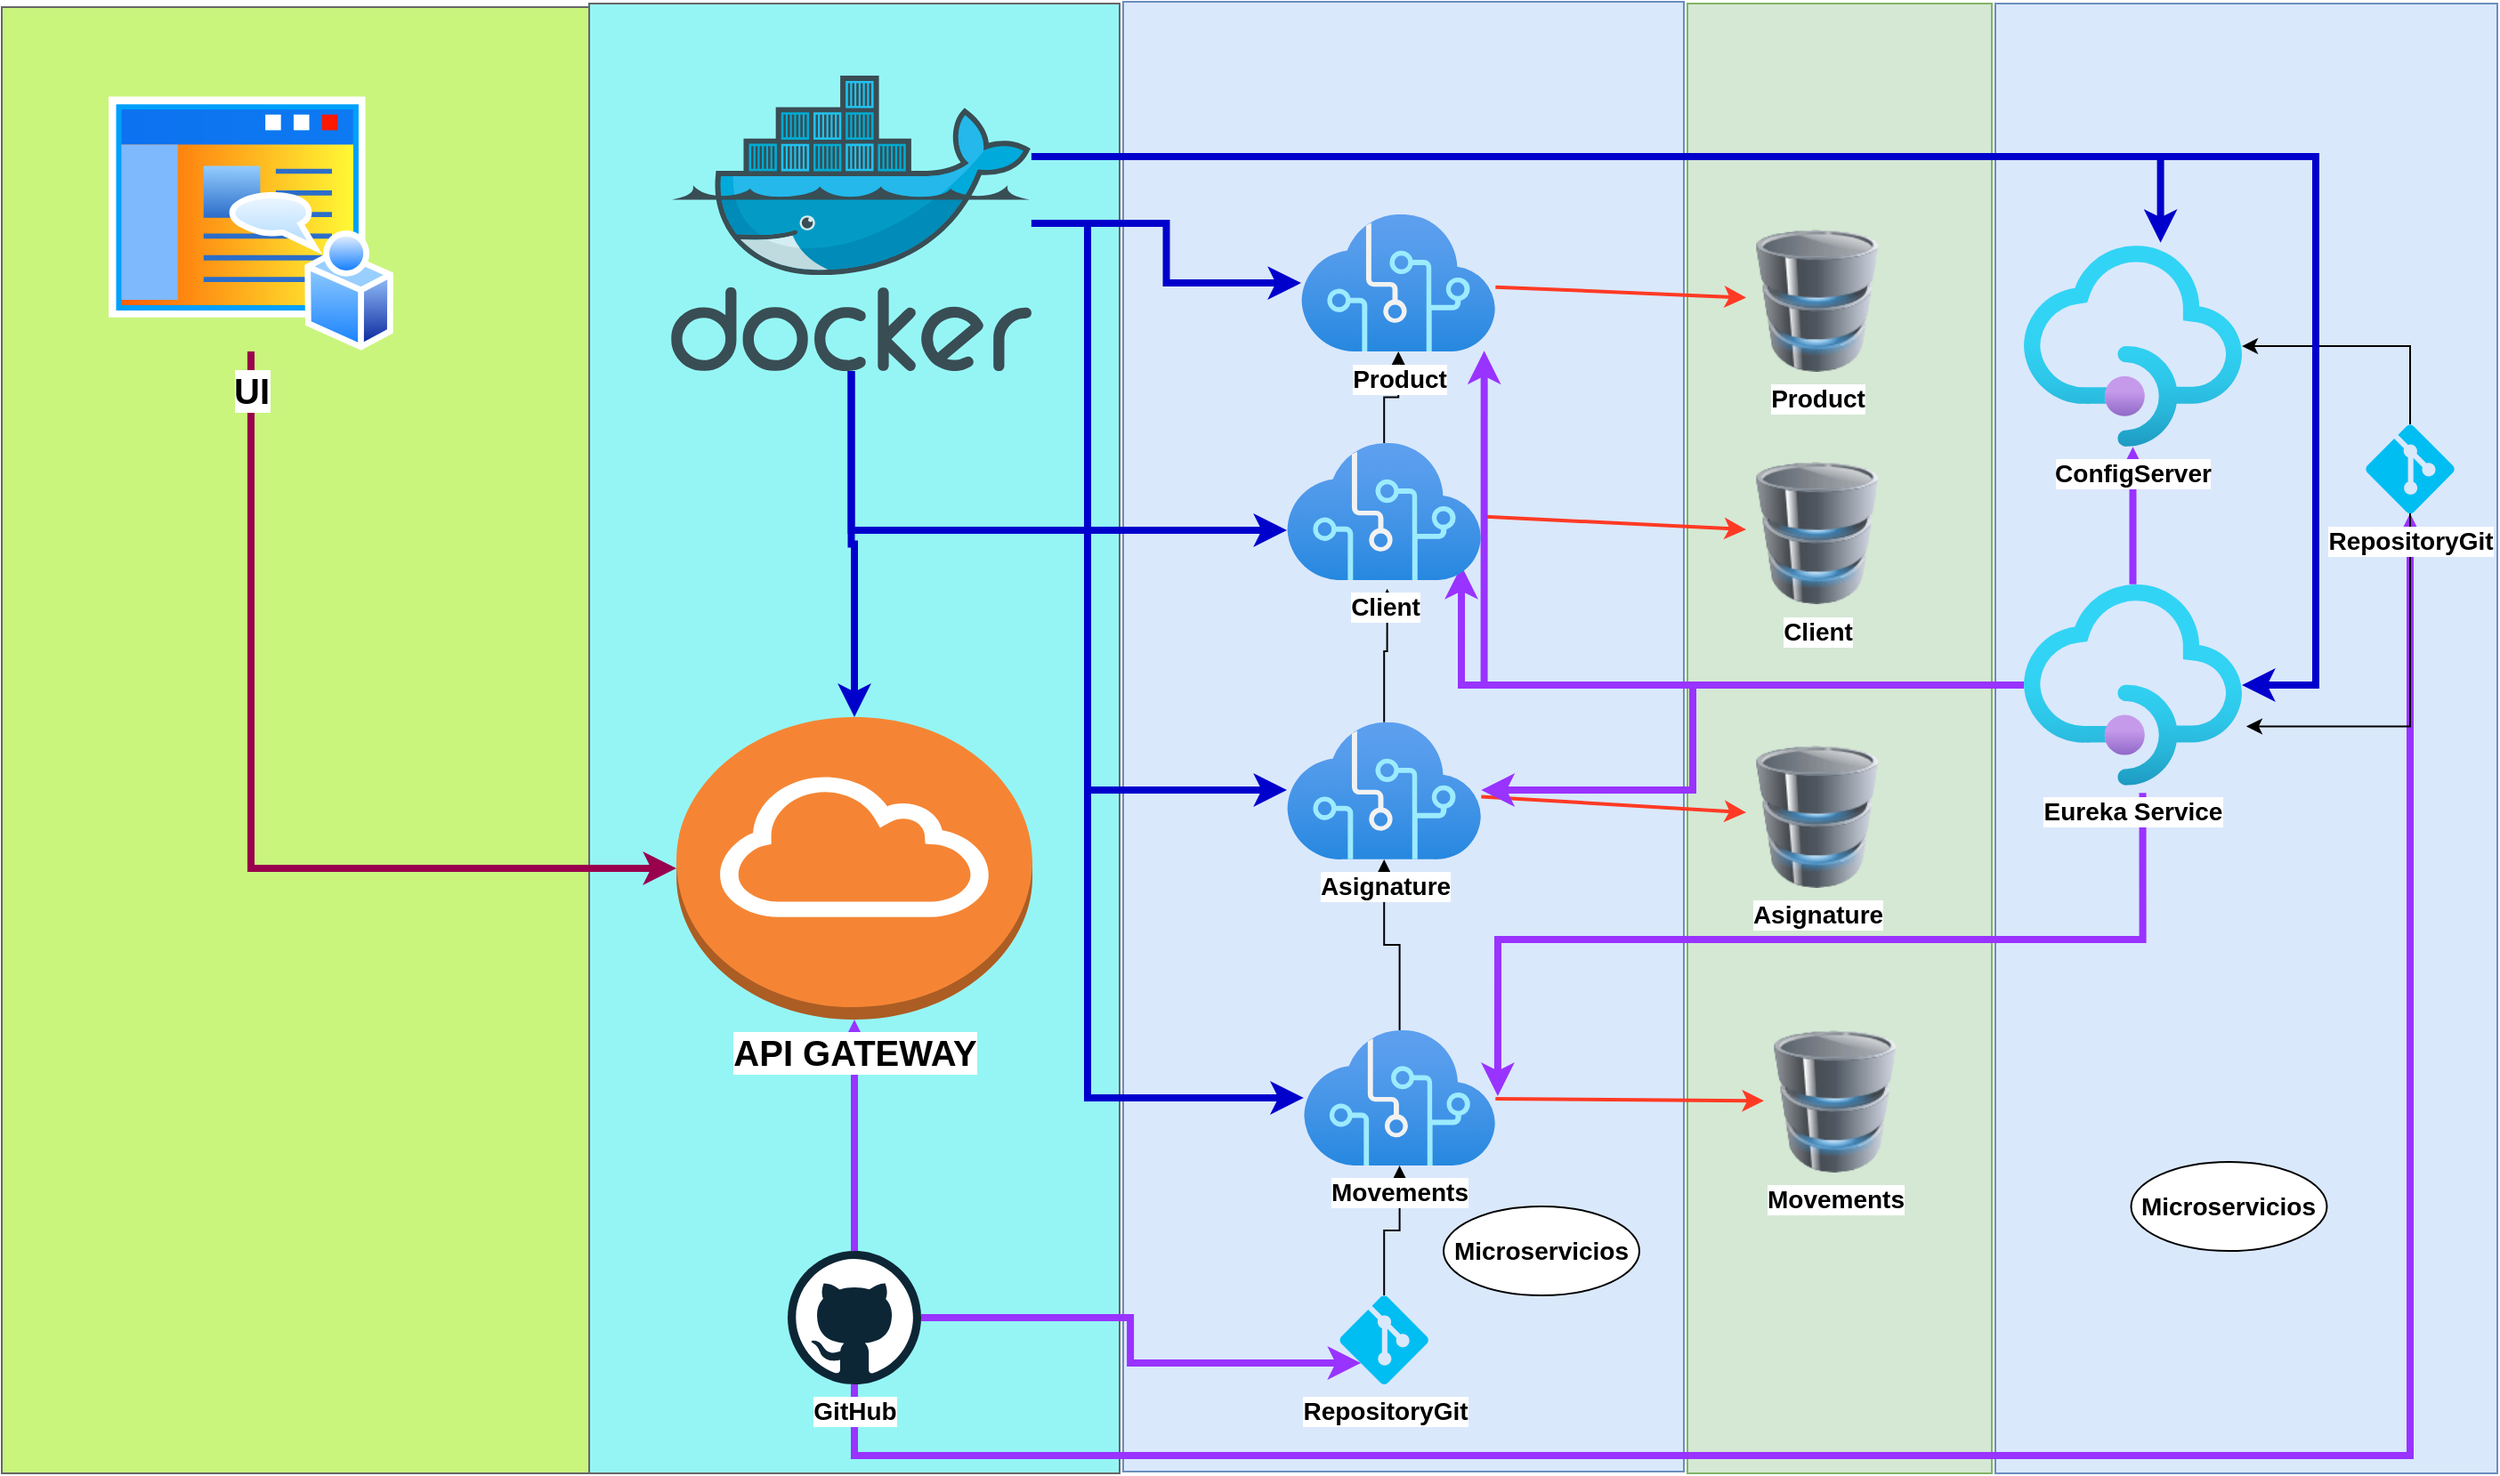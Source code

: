 <mxfile version="16.5.3" type="github">
  <diagram id="I9oDGClTtLo3D-e7rfP1" name="Page-1">
    <mxGraphModel dx="2076" dy="1094" grid="1" gridSize="10" guides="1" tooltips="1" connect="1" arrows="1" fold="1" page="1" pageScale="1" pageWidth="827" pageHeight="1169" math="0" shadow="0">
      <root>
        <mxCell id="0" />
        <mxCell id="1" parent="0" />
        <mxCell id="t9oLwhMx5HOXyN6hdXH--61" value="" style="rounded=0;whiteSpace=wrap;html=1;fillColor=#95F5F5;strokeColor=#666666;fontColor=#333333;" vertex="1" parent="1">
          <mxGeometry x="710" y="14" width="298" height="826" as="geometry" />
        </mxCell>
        <mxCell id="t9oLwhMx5HOXyN6hdXH--49" value="" style="rounded=0;whiteSpace=wrap;html=1;fillColor=#dae8fc;strokeColor=#6c8ebf;" vertex="1" parent="1">
          <mxGeometry x="1500" y="14" width="282" height="826" as="geometry" />
        </mxCell>
        <mxCell id="t9oLwhMx5HOXyN6hdXH--1" value="" style="rounded=0;whiteSpace=wrap;html=1;fillColor=#C9F57D;strokeColor=#666666;fontColor=#333333;" vertex="1" parent="1">
          <mxGeometry x="380" y="16" width="330" height="824" as="geometry" />
        </mxCell>
        <mxCell id="t9oLwhMx5HOXyN6hdXH--2" value="" style="rounded=0;whiteSpace=wrap;html=1;fillColor=#dae8fc;strokeColor=#6c8ebf;" vertex="1" parent="1">
          <mxGeometry x="1010" y="13" width="315" height="826" as="geometry" />
        </mxCell>
        <mxCell id="t9oLwhMx5HOXyN6hdXH--3" value="" style="rounded=0;whiteSpace=wrap;html=1;fillColor=#d5e8d4;strokeColor=#82b366;" vertex="1" parent="1">
          <mxGeometry x="1327" y="14" width="171" height="826" as="geometry" />
        </mxCell>
        <mxCell id="t9oLwhMx5HOXyN6hdXH--5" value="" style="endArrow=classic;html=1;rounded=0;fontColor=#FF142C;labelBackgroundColor=#FF142C;strokeColor=#FF3A24;strokeWidth=2;" edge="1" parent="1" target="t9oLwhMx5HOXyN6hdXH--7" source="t9oLwhMx5HOXyN6hdXH--10">
          <mxGeometry width="50" height="50" relative="1" as="geometry">
            <mxPoint x="993.16" y="752.47" as="sourcePoint" />
            <mxPoint x="1073.16" y="745.197" as="targetPoint" />
          </mxGeometry>
        </mxCell>
        <mxCell id="t9oLwhMx5HOXyN6hdXH--6" value="&lt;font color=&quot;#000000&quot; style=&quot;font-size: 14px&quot;&gt;&lt;b&gt;Client&lt;/b&gt;&lt;/font&gt;" style="image;html=1;image=img/lib/clip_art/computers/Database_128x128.png;fontColor=#FF142C;" vertex="1" parent="1">
          <mxGeometry x="1360.0" y="271.54" width="80" height="80" as="geometry" />
        </mxCell>
        <mxCell id="t9oLwhMx5HOXyN6hdXH--7" value="&lt;font color=&quot;#000000&quot; style=&quot;font-size: 14px&quot;&gt;&lt;b&gt;Product&lt;/b&gt;&lt;/font&gt;" style="image;html=1;image=img/lib/clip_art/computers/Database_128x128.png;fontColor=#FF142C;" vertex="1" parent="1">
          <mxGeometry x="1360" y="141" width="80" height="80" as="geometry" />
        </mxCell>
        <mxCell id="t9oLwhMx5HOXyN6hdXH--8" value="&lt;font color=&quot;#000000&quot; size=&quot;1&quot;&gt;&lt;b style=&quot;font-size: 14px&quot;&gt;Movements&lt;/b&gt;&lt;/font&gt;" style="image;html=1;image=img/lib/clip_art/computers/Database_128x128.png;fontColor=#FF142C;" vertex="1" parent="1">
          <mxGeometry x="1370.0" y="591" width="80" height="80" as="geometry" />
        </mxCell>
        <mxCell id="t9oLwhMx5HOXyN6hdXH--52" style="edgeStyle=orthogonalEdgeStyle;rounded=0;orthogonalLoop=1;jettySize=auto;html=1;fontSize=14;fontColor=#000000;" edge="1" parent="1" source="t9oLwhMx5HOXyN6hdXH--11" target="t9oLwhMx5HOXyN6hdXH--14">
          <mxGeometry relative="1" as="geometry" />
        </mxCell>
        <mxCell id="t9oLwhMx5HOXyN6hdXH--13" value="&lt;font color=&quot;#000000&quot; style=&quot;font-size: 14px&quot;&gt;&lt;b&gt;Asignature&lt;/b&gt;&lt;/font&gt;" style="image;html=1;image=img/lib/clip_art/computers/Database_128x128.png;fontColor=#FF142C;" vertex="1" parent="1">
          <mxGeometry x="1360.0" y="431.0" width="80" height="80" as="geometry" />
        </mxCell>
        <mxCell id="t9oLwhMx5HOXyN6hdXH--53" style="edgeStyle=orthogonalEdgeStyle;rounded=0;orthogonalLoop=1;jettySize=auto;html=1;entryX=0.516;entryY=1.062;entryDx=0;entryDy=0;entryPerimeter=0;fontSize=14;fontColor=#000000;" edge="1" parent="1" source="t9oLwhMx5HOXyN6hdXH--14" target="t9oLwhMx5HOXyN6hdXH--9">
          <mxGeometry relative="1" as="geometry" />
        </mxCell>
        <mxCell id="t9oLwhMx5HOXyN6hdXH--14" value="&lt;font style=&quot;font-size: 14px&quot;&gt;&lt;b&gt;Asignature&lt;/b&gt;&lt;/font&gt;" style="aspect=fixed;html=1;points=[];align=center;image;fontSize=12;image=img/lib/azure2/ai_machine_learning/Cognitive_Services.svg;fontColor=#000000;" vertex="1" parent="1">
          <mxGeometry x="1102" y="417.92" width="109.17" height="77.06" as="geometry" />
        </mxCell>
        <mxCell id="t9oLwhMx5HOXyN6hdXH--15" value="" style="endArrow=classic;html=1;rounded=0;fontColor=#FF142C;labelBackgroundColor=#FF142C;strokeColor=#FF3A24;strokeWidth=2;" edge="1" parent="1" source="t9oLwhMx5HOXyN6hdXH--9" target="t9oLwhMx5HOXyN6hdXH--6">
          <mxGeometry width="50" height="50" relative="1" as="geometry">
            <mxPoint x="1320.0" y="301.54" as="sourcePoint" />
            <mxPoint x="1320.0" y="394.48" as="targetPoint" />
          </mxGeometry>
        </mxCell>
        <mxCell id="t9oLwhMx5HOXyN6hdXH--16" value="" style="endArrow=classic;html=1;rounded=0;fontColor=#FF142C;labelBackgroundColor=#FF142C;strokeColor=#FF3A24;strokeWidth=2;" edge="1" parent="1" source="t9oLwhMx5HOXyN6hdXH--14" target="t9oLwhMx5HOXyN6hdXH--13">
          <mxGeometry width="50" height="50" relative="1" as="geometry">
            <mxPoint x="1410.57" y="751.0" as="sourcePoint" />
            <mxPoint x="1410.57" y="843.94" as="targetPoint" />
          </mxGeometry>
        </mxCell>
        <mxCell id="t9oLwhMx5HOXyN6hdXH--17" value="" style="endArrow=classic;html=1;rounded=0;fontColor=#FF142C;labelBackgroundColor=#FF142C;strokeColor=#FF3A24;strokeWidth=2;" edge="1" parent="1" source="t9oLwhMx5HOXyN6hdXH--11" target="t9oLwhMx5HOXyN6hdXH--8">
          <mxGeometry width="50" height="50" relative="1" as="geometry">
            <mxPoint x="1622.16" y="751.0" as="sourcePoint" />
            <mxPoint x="1622.16" y="843.94" as="targetPoint" />
          </mxGeometry>
        </mxCell>
        <mxCell id="t9oLwhMx5HOXyN6hdXH--62" style="edgeStyle=orthogonalEdgeStyle;rounded=0;orthogonalLoop=1;jettySize=auto;html=1;entryX=0.24;entryY=0.76;entryDx=0;entryDy=0;entryPerimeter=0;fontSize=20;fontColor=#000000;strokeColor=#9933FF;strokeWidth=4;" edge="1" parent="1" source="t9oLwhMx5HOXyN6hdXH--24" target="t9oLwhMx5HOXyN6hdXH--50">
          <mxGeometry relative="1" as="geometry" />
        </mxCell>
        <mxCell id="t9oLwhMx5HOXyN6hdXH--63" style="edgeStyle=orthogonalEdgeStyle;rounded=0;orthogonalLoop=1;jettySize=auto;html=1;entryX=0.5;entryY=1;entryDx=0;entryDy=0;entryPerimeter=0;fontSize=20;fontColor=#000000;strokeColor=#9933FF;strokeWidth=4;" edge="1" parent="1" source="t9oLwhMx5HOXyN6hdXH--24" target="t9oLwhMx5HOXyN6hdXH--40">
          <mxGeometry relative="1" as="geometry">
            <Array as="points">
              <mxPoint x="859" y="830" />
              <mxPoint x="1733" y="830" />
            </Array>
          </mxGeometry>
        </mxCell>
        <mxCell id="t9oLwhMx5HOXyN6hdXH--66" style="edgeStyle=orthogonalEdgeStyle;rounded=0;orthogonalLoop=1;jettySize=auto;html=1;fontSize=20;fontColor=#000000;strokeColor=#9933FF;strokeWidth=4;" edge="1" parent="1" source="t9oLwhMx5HOXyN6hdXH--24" target="t9oLwhMx5HOXyN6hdXH--65">
          <mxGeometry relative="1" as="geometry" />
        </mxCell>
        <mxCell id="t9oLwhMx5HOXyN6hdXH--24" value="GitHub" style="dashed=0;outlineConnect=0;html=1;align=center;labelPosition=center;verticalLabelPosition=bottom;verticalAlign=top;shape=mxgraph.weblogos.github;fontSize=14;fontStyle=1;labelBackgroundColor=default;" vertex="1" parent="1">
          <mxGeometry x="821.5" y="715" width="75" height="75" as="geometry" />
        </mxCell>
        <mxCell id="t9oLwhMx5HOXyN6hdXH--67" style="edgeStyle=orthogonalEdgeStyle;rounded=0;orthogonalLoop=1;jettySize=auto;html=1;fontSize=20;fontColor=#000000;strokeColor=#99004D;strokeWidth=4;" edge="1" parent="1" source="t9oLwhMx5HOXyN6hdXH--26" target="t9oLwhMx5HOXyN6hdXH--65">
          <mxGeometry relative="1" as="geometry">
            <Array as="points">
              <mxPoint x="520" y="500" />
            </Array>
          </mxGeometry>
        </mxCell>
        <mxCell id="t9oLwhMx5HOXyN6hdXH--26" value="&lt;font style=&quot;font-size: 20px&quot;&gt;UI&lt;/font&gt;" style="aspect=fixed;perimeter=ellipsePerimeter;html=1;align=center;shadow=0;dashed=0;spacingTop=3;image;image=img/lib/active_directory/home_page.svg;fillColor=#95F5F5;fontSize=14;fontStyle=1" vertex="1" parent="1">
          <mxGeometry x="440" y="65.53" width="160" height="144" as="geometry" />
        </mxCell>
        <mxCell id="t9oLwhMx5HOXyN6hdXH--28" value="Microservicios" style="ellipse;whiteSpace=wrap;html=1;align=center;newEdgeStyle={&quot;edgeStyle&quot;:&quot;entityRelationEdgeStyle&quot;,&quot;startArrow&quot;:&quot;none&quot;,&quot;endArrow&quot;:&quot;none&quot;,&quot;segment&quot;:10,&quot;curved&quot;:1};treeFolding=1;treeMoving=1;fontSize=14;fillColor=#FFFFFF;fontStyle=1" vertex="1" collapsed="1" parent="1">
          <mxGeometry x="1190" y="690" width="110" height="50" as="geometry" />
        </mxCell>
        <mxCell id="t9oLwhMx5HOXyN6hdXH--44" style="edgeStyle=orthogonalEdgeStyle;rounded=0;orthogonalLoop=1;jettySize=auto;html=1;" edge="1" parent="1" source="t9oLwhMx5HOXyN6hdXH--40" target="t9oLwhMx5HOXyN6hdXH--12">
          <mxGeometry relative="1" as="geometry">
            <Array as="points">
              <mxPoint x="1733" y="206.54" />
            </Array>
          </mxGeometry>
        </mxCell>
        <mxCell id="t9oLwhMx5HOXyN6hdXH--45" style="edgeStyle=orthogonalEdgeStyle;rounded=0;orthogonalLoop=1;jettySize=auto;html=1;exitX=0.5;exitY=1;exitDx=0;exitDy=0;exitPerimeter=0;entryX=1.02;entryY=0.706;entryDx=0;entryDy=0;entryPerimeter=0;" edge="1" parent="1" source="t9oLwhMx5HOXyN6hdXH--40" target="t9oLwhMx5HOXyN6hdXH--43">
          <mxGeometry relative="1" as="geometry">
            <Array as="points">
              <mxPoint x="1733" y="420.54" />
            </Array>
          </mxGeometry>
        </mxCell>
        <mxCell id="t9oLwhMx5HOXyN6hdXH--40" value="&lt;font style=&quot;font-size: 14px&quot;&gt;&lt;b&gt;RepositoryGit&lt;/b&gt;&lt;/font&gt;" style="verticalLabelPosition=bottom;html=1;verticalAlign=top;align=center;strokeColor=none;fillColor=#00BEF2;shape=mxgraph.azure.git_repository;labelBackgroundColor=default;" vertex="1" parent="1">
          <mxGeometry x="1708" y="250.54" width="50" height="50" as="geometry" />
        </mxCell>
        <mxCell id="t9oLwhMx5HOXyN6hdXH--41" value="" style="shape=image;verticalLabelPosition=bottom;labelBackgroundColor=default;verticalAlign=top;aspect=fixed;imageAspect=0;image=https://assets-global.website-files.com/5f1c75e63b2f950eb473d3e4/603c5eb831820c3ce6a8f057_603a1586fa052d17fc2a6929_MongoDBAtlas.png;" vertex="1" parent="1">
          <mxGeometry x="1380" y="707.5" width="90" height="90" as="geometry" />
        </mxCell>
        <mxCell id="t9oLwhMx5HOXyN6hdXH--55" style="edgeStyle=orthogonalEdgeStyle;rounded=0;orthogonalLoop=1;jettySize=auto;html=1;fontSize=14;fontColor=#000000;strokeColor=#9933FF;strokeWidth=4;" edge="1" parent="1" source="t9oLwhMx5HOXyN6hdXH--43" target="t9oLwhMx5HOXyN6hdXH--14">
          <mxGeometry relative="1" as="geometry">
            <Array as="points">
              <mxPoint x="1330" y="397" />
              <mxPoint x="1330" y="456" />
            </Array>
          </mxGeometry>
        </mxCell>
        <mxCell id="t9oLwhMx5HOXyN6hdXH--56" style="edgeStyle=orthogonalEdgeStyle;rounded=0;orthogonalLoop=1;jettySize=auto;html=1;entryX=0.898;entryY=0.895;entryDx=0;entryDy=0;entryPerimeter=0;fontSize=14;fontColor=#000000;strokeColor=#9933FF;strokeWidth=4;" edge="1" parent="1" source="t9oLwhMx5HOXyN6hdXH--43" target="t9oLwhMx5HOXyN6hdXH--9">
          <mxGeometry relative="1" as="geometry" />
        </mxCell>
        <mxCell id="t9oLwhMx5HOXyN6hdXH--57" style="edgeStyle=orthogonalEdgeStyle;rounded=0;orthogonalLoop=1;jettySize=auto;html=1;entryX=0.942;entryY=0.995;entryDx=0;entryDy=0;entryPerimeter=0;fontSize=14;fontColor=#000000;strokeColor=#9933FF;strokeWidth=4;" edge="1" parent="1" source="t9oLwhMx5HOXyN6hdXH--43" target="t9oLwhMx5HOXyN6hdXH--10">
          <mxGeometry relative="1" as="geometry" />
        </mxCell>
        <mxCell id="t9oLwhMx5HOXyN6hdXH--58" style="edgeStyle=orthogonalEdgeStyle;rounded=0;orthogonalLoop=1;jettySize=auto;html=1;entryX=1.012;entryY=0.486;entryDx=0;entryDy=0;entryPerimeter=0;fontSize=14;fontColor=#000000;strokeColor=#9933FF;strokeWidth=4;exitX=0.545;exitY=1.037;exitDx=0;exitDy=0;exitPerimeter=0;" edge="1" parent="1" source="t9oLwhMx5HOXyN6hdXH--43" target="t9oLwhMx5HOXyN6hdXH--11">
          <mxGeometry relative="1" as="geometry">
            <Array as="points">
              <mxPoint x="1583" y="540" />
              <mxPoint x="1221" y="540" />
            </Array>
          </mxGeometry>
        </mxCell>
        <mxCell id="t9oLwhMx5HOXyN6hdXH--60" style="edgeStyle=orthogonalEdgeStyle;rounded=0;orthogonalLoop=1;jettySize=auto;html=1;fontSize=14;fontColor=#000000;strokeColor=#9933FF;strokeWidth=4;" edge="1" parent="1" source="t9oLwhMx5HOXyN6hdXH--43" target="t9oLwhMx5HOXyN6hdXH--12">
          <mxGeometry relative="1" as="geometry" />
        </mxCell>
        <mxCell id="t9oLwhMx5HOXyN6hdXH--43" value="&lt;font style=&quot;font-size: 14px&quot;&gt;&lt;b&gt;Eureka Service&lt;/b&gt;&lt;/font&gt;" style="aspect=fixed;html=1;points=[];align=center;image;fontSize=12;image=img/lib/azure2/app_services/API_Management_Services.svg;fontColor=#000000;" vertex="1" parent="1">
          <mxGeometry x="1516" y="340.39" width="122.5" height="113.07" as="geometry" />
        </mxCell>
        <mxCell id="t9oLwhMx5HOXyN6hdXH--54" style="edgeStyle=orthogonalEdgeStyle;rounded=0;orthogonalLoop=1;jettySize=auto;html=1;fontSize=14;fontColor=#000000;" edge="1" parent="1" source="t9oLwhMx5HOXyN6hdXH--9" target="t9oLwhMx5HOXyN6hdXH--10">
          <mxGeometry relative="1" as="geometry" />
        </mxCell>
        <mxCell id="t9oLwhMx5HOXyN6hdXH--9" value="&lt;font style=&quot;font-size: 14px&quot;&gt;&lt;b&gt;Client&lt;/b&gt;&lt;/font&gt;" style="aspect=fixed;html=1;points=[];align=center;image;fontSize=12;image=img/lib/azure2/ai_machine_learning/Cognitive_Services.svg;fontColor=#000000;" vertex="1" parent="1">
          <mxGeometry x="1102" y="261" width="109.17" height="77.06" as="geometry" />
        </mxCell>
        <mxCell id="t9oLwhMx5HOXyN6hdXH--48" value="Microservicios" style="ellipse;whiteSpace=wrap;html=1;align=center;newEdgeStyle={&quot;edgeStyle&quot;:&quot;entityRelationEdgeStyle&quot;,&quot;startArrow&quot;:&quot;none&quot;,&quot;endArrow&quot;:&quot;none&quot;,&quot;segment&quot;:10,&quot;curved&quot;:1};treeFolding=1;treeMoving=1;fontSize=14;fillColor=#FFFFFF;fontStyle=1" vertex="1" parent="1">
          <mxGeometry x="1576.25" y="665" width="110" height="50" as="geometry" />
        </mxCell>
        <mxCell id="t9oLwhMx5HOXyN6hdXH--51" style="edgeStyle=orthogonalEdgeStyle;rounded=0;orthogonalLoop=1;jettySize=auto;html=1;fontSize=14;fontColor=#000000;" edge="1" parent="1" source="t9oLwhMx5HOXyN6hdXH--50" target="t9oLwhMx5HOXyN6hdXH--11">
          <mxGeometry relative="1" as="geometry" />
        </mxCell>
        <mxCell id="t9oLwhMx5HOXyN6hdXH--50" value="&lt;font style=&quot;font-size: 14px&quot;&gt;&lt;b&gt;RepositoryGit&lt;/b&gt;&lt;/font&gt;" style="verticalLabelPosition=bottom;html=1;verticalAlign=top;align=center;strokeColor=none;fillColor=#00BEF2;shape=mxgraph.azure.git_repository;labelBackgroundColor=default;" vertex="1" parent="1">
          <mxGeometry x="1131.59" y="740" width="50" height="50" as="geometry" />
        </mxCell>
        <mxCell id="t9oLwhMx5HOXyN6hdXH--12" value="&lt;font style=&quot;font-size: 14px&quot;&gt;&lt;b&gt;ConfigServer&lt;/b&gt;&lt;/font&gt;" style="aspect=fixed;html=1;points=[];align=center;image;fontSize=12;image=img/lib/azure2/app_services/API_Management_Services.svg;fontColor=#000000;" vertex="1" parent="1">
          <mxGeometry x="1516" y="150" width="122.5" height="113.07" as="geometry" />
        </mxCell>
        <mxCell id="t9oLwhMx5HOXyN6hdXH--10" value="&lt;b&gt;&lt;font style=&quot;font-size: 14px&quot;&gt;Product&lt;/font&gt;&lt;/b&gt;" style="aspect=fixed;html=1;points=[];align=center;image;fontSize=12;image=img/lib/azure2/ai_machine_learning/Cognitive_Services.svg;fontColor=#000000;" vertex="1" parent="1">
          <mxGeometry x="1109.99" y="132.47" width="109.17" height="77.06" as="geometry" />
        </mxCell>
        <mxCell id="t9oLwhMx5HOXyN6hdXH--11" value="&lt;font style=&quot;font-size: 14px&quot;&gt;&lt;b&gt;Movements&lt;/b&gt;&lt;/font&gt;" style="aspect=fixed;html=1;points=[];align=center;image;fontSize=12;image=img/lib/azure2/ai_machine_learning/Cognitive_Services.svg;fontColor=#000000;" vertex="1" parent="1">
          <mxGeometry x="1111.41" y="591" width="107.75" height="76.06" as="geometry" />
        </mxCell>
        <mxCell id="t9oLwhMx5HOXyN6hdXH--65" value="&lt;b&gt;API GATEWAY&lt;/b&gt;" style="outlineConnect=0;dashed=0;verticalLabelPosition=bottom;verticalAlign=top;align=center;html=1;shape=mxgraph.aws3.internet_gateway;fillColor=#F58534;gradientColor=none;labelBackgroundColor=default;fontSize=20;fontColor=#000000;" vertex="1" parent="1">
          <mxGeometry x="759" y="415" width="200" height="170" as="geometry" />
        </mxCell>
        <mxCell id="t9oLwhMx5HOXyN6hdXH--69" style="edgeStyle=orthogonalEdgeStyle;rounded=0;orthogonalLoop=1;jettySize=auto;html=1;fontSize=15;fontColor=#0000CC;strokeColor=#0000CC;strokeWidth=4;" edge="1" parent="1" source="t9oLwhMx5HOXyN6hdXH--68" target="t9oLwhMx5HOXyN6hdXH--65">
          <mxGeometry relative="1" as="geometry" />
        </mxCell>
        <mxCell id="t9oLwhMx5HOXyN6hdXH--70" style="edgeStyle=orthogonalEdgeStyle;rounded=0;orthogonalLoop=1;jettySize=auto;html=1;fontSize=15;fontColor=#0000CC;strokeColor=#0000CC;strokeWidth=4;" edge="1" parent="1" source="t9oLwhMx5HOXyN6hdXH--68" target="t9oLwhMx5HOXyN6hdXH--10">
          <mxGeometry relative="1" as="geometry" />
        </mxCell>
        <mxCell id="t9oLwhMx5HOXyN6hdXH--71" style="edgeStyle=orthogonalEdgeStyle;rounded=0;orthogonalLoop=1;jettySize=auto;html=1;fontSize=15;fontColor=#0000CC;strokeColor=#0000CC;strokeWidth=4;" edge="1" parent="1" source="t9oLwhMx5HOXyN6hdXH--68" target="t9oLwhMx5HOXyN6hdXH--9">
          <mxGeometry relative="1" as="geometry">
            <Array as="points">
              <mxPoint x="857" y="310" />
            </Array>
          </mxGeometry>
        </mxCell>
        <mxCell id="t9oLwhMx5HOXyN6hdXH--72" style="edgeStyle=orthogonalEdgeStyle;rounded=0;orthogonalLoop=1;jettySize=auto;html=1;fontSize=15;fontColor=#0000CC;strokeColor=#0000CC;strokeWidth=4;" edge="1" parent="1" source="t9oLwhMx5HOXyN6hdXH--68" target="t9oLwhMx5HOXyN6hdXH--14">
          <mxGeometry relative="1" as="geometry">
            <Array as="points">
              <mxPoint x="990" y="138" />
              <mxPoint x="990" y="456" />
            </Array>
          </mxGeometry>
        </mxCell>
        <mxCell id="t9oLwhMx5HOXyN6hdXH--73" style="edgeStyle=orthogonalEdgeStyle;rounded=0;orthogonalLoop=1;jettySize=auto;html=1;fontSize=15;fontColor=#0000CC;strokeColor=#0000CC;strokeWidth=4;" edge="1" parent="1" source="t9oLwhMx5HOXyN6hdXH--68" target="t9oLwhMx5HOXyN6hdXH--11">
          <mxGeometry relative="1" as="geometry">
            <Array as="points">
              <mxPoint x="990" y="138" />
              <mxPoint x="990" y="629" />
            </Array>
          </mxGeometry>
        </mxCell>
        <mxCell id="t9oLwhMx5HOXyN6hdXH--74" style="edgeStyle=orthogonalEdgeStyle;rounded=0;orthogonalLoop=1;jettySize=auto;html=1;fontSize=15;fontColor=#0000CC;strokeColor=#0000CC;strokeWidth=4;entryX=0.627;entryY=-0.014;entryDx=0;entryDy=0;entryPerimeter=0;" edge="1" parent="1" source="t9oLwhMx5HOXyN6hdXH--68" target="t9oLwhMx5HOXyN6hdXH--12">
          <mxGeometry relative="1" as="geometry">
            <Array as="points">
              <mxPoint x="1593" y="100" />
            </Array>
          </mxGeometry>
        </mxCell>
        <mxCell id="t9oLwhMx5HOXyN6hdXH--75" style="edgeStyle=orthogonalEdgeStyle;rounded=0;orthogonalLoop=1;jettySize=auto;html=1;fontSize=15;fontColor=#0000CC;strokeColor=#0000CC;strokeWidth=4;" edge="1" parent="1" source="t9oLwhMx5HOXyN6hdXH--68" target="t9oLwhMx5HOXyN6hdXH--43">
          <mxGeometry relative="1" as="geometry">
            <Array as="points">
              <mxPoint x="1680" y="100" />
              <mxPoint x="1680" y="397" />
            </Array>
          </mxGeometry>
        </mxCell>
        <mxCell id="t9oLwhMx5HOXyN6hdXH--68" value="" style="sketch=0;aspect=fixed;html=1;points=[];align=center;image;fontSize=15;image=img/lib/mscae/Docker.svg;labelBackgroundColor=default;fontColor=#000000;fillColor=#C9F57D;labelBorderColor=default;" vertex="1" parent="1">
          <mxGeometry x="756" y="54.51" width="202.48" height="166.03" as="geometry" />
        </mxCell>
      </root>
    </mxGraphModel>
  </diagram>
</mxfile>
